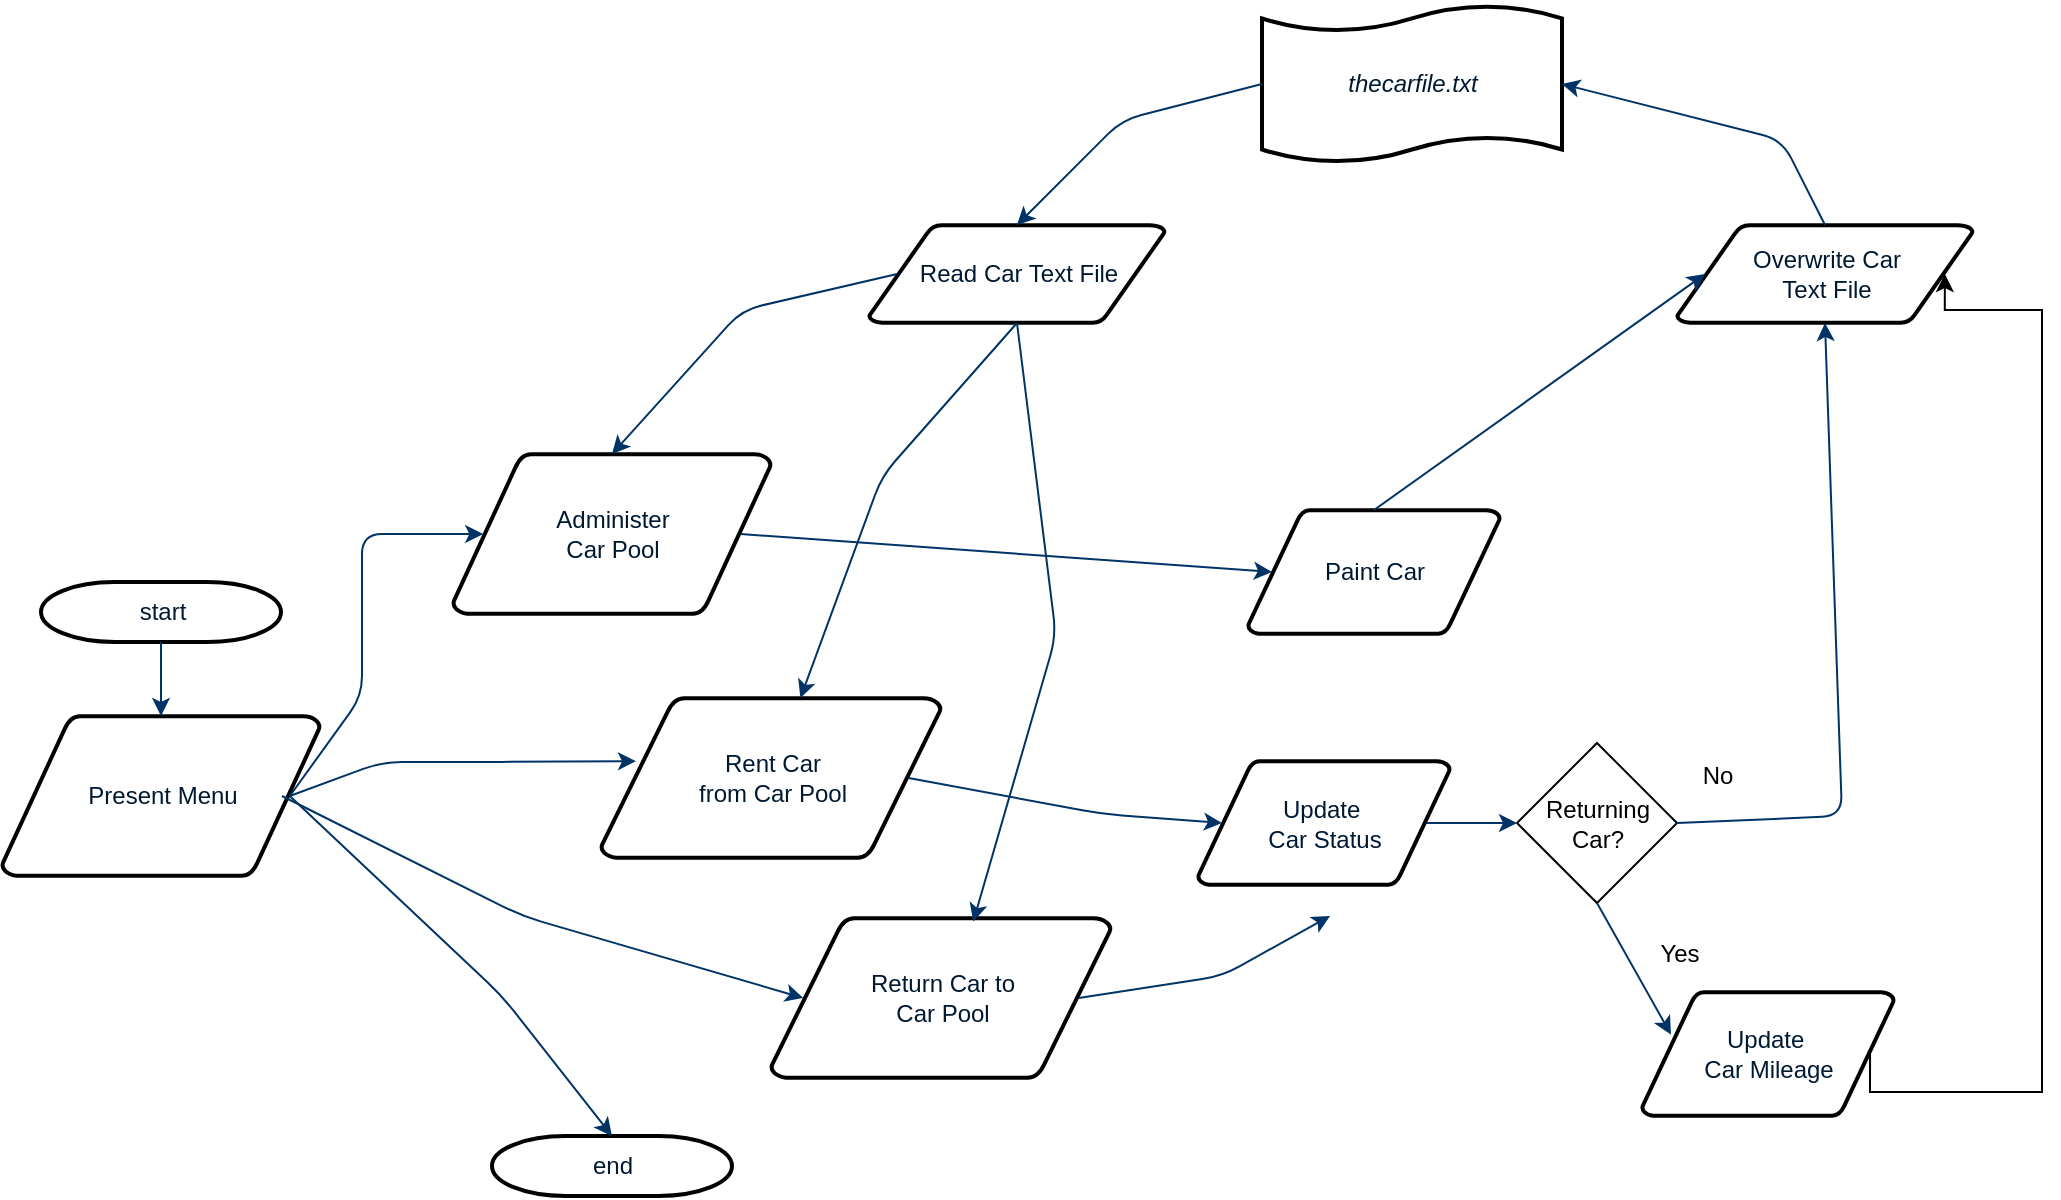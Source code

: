 <mxfile pages="1" version="11.2.8" type="github"><diagram id="6a731a19-8d31-9384-78a2-239565b7b9f0" name="Page-1"><mxGraphModel dx="1429" dy="681" grid="1" gridSize="10" guides="1" tooltips="1" connect="1" arrows="1" fold="1" page="1" pageScale="1" pageWidth="1169" pageHeight="827" background="#ffffff" math="0" shadow="0"><root><mxCell id="0"/><mxCell id="1" parent="0"/><mxCell id="2" value="start" style="shape=mxgraph.flowchart.terminator;fillColor=#FFFFFF;strokeColor=#000000;strokeWidth=2;gradientColor=none;gradientDirection=north;fontColor=#001933;fontStyle=0;html=1;" parent="1" vertex="1"><mxGeometry x="89.5" y="323" width="120" height="30" as="geometry"/></mxCell><mxCell id="4" value="Administer&lt;br&gt;Car Pool" style="shape=mxgraph.flowchart.data;fillColor=#FFFFFF;strokeColor=#000000;strokeWidth=2;gradientColor=none;gradientDirection=north;fontColor=#001933;fontStyle=0;html=1;" parent="1" vertex="1"><mxGeometry x="295.5" y="259" width="159" height="80" as="geometry"/></mxCell><mxCell id="5" value="Present Menu" style="shape=mxgraph.flowchart.data;fillColor=#FFFFFF;strokeColor=#000000;strokeWidth=2;gradientColor=none;gradientDirection=north;fontColor=#001933;fontStyle=0;html=1;" parent="1" vertex="1"><mxGeometry x="70" y="390" width="159" height="80" as="geometry"/></mxCell><mxCell id="7" style="fontColor=#001933;fontStyle=1;strokeColor=#003366;strokeWidth=1;html=1;entryX=0.5;entryY=0;entryDx=0;entryDy=0;entryPerimeter=0;" parent="1" source="2" target="5" edge="1"><mxGeometry relative="1" as="geometry"><mxPoint x="135.5" y="278" as="targetPoint"/></mxGeometry></mxCell><mxCell id="9" style="fontColor=#001933;fontStyle=1;strokeColor=#003366;strokeWidth=1;html=1;entryX=0.095;entryY=0.5;entryDx=0;entryDy=0;entryPerimeter=0;exitX=0.905;exitY=0.5;exitDx=0;exitDy=0;exitPerimeter=0;" parent="1" source="5" target="4" edge="1"><mxGeometry relative="1" as="geometry"><mxPoint x="149.5" y="491" as="targetPoint"/><Array as="points"><mxPoint x="250" y="380"/><mxPoint x="250" y="299"/></Array></mxGeometry></mxCell><mxCell id="13" value="Rent Car&lt;br&gt;from Car Pool" style="shape=mxgraph.flowchart.data;fillColor=#FFFFFF;strokeColor=#000000;strokeWidth=2;gradientColor=none;gradientDirection=north;fontColor=#001933;fontStyle=0;html=1;" parent="1" vertex="1"><mxGeometry x="369.5" y="381" width="170" height="80" as="geometry"/></mxCell><mxCell id="51" value="&lt;i&gt;thecarfile.txt&lt;/i&gt;" style="shape=mxgraph.flowchart.paper_tape;fillColor=#FFFFFF;strokeColor=#000000;strokeWidth=2;gradientColor=none;gradientDirection=north;fontColor=#001933;fontStyle=0;html=1;" parent="1" vertex="1"><mxGeometry x="700" y="33.5" width="150" height="81" as="geometry"/></mxCell><mxCell id="K_0WH4i5EmC3qEr13GOs-52" value="Return Car to&lt;br&gt;Car Pool" style="shape=mxgraph.flowchart.data;fillColor=#FFFFFF;strokeColor=#000000;strokeWidth=2;gradientColor=none;gradientDirection=north;fontColor=#001933;fontStyle=0;html=1;" parent="1" vertex="1"><mxGeometry x="454.5" y="491" width="170" height="80" as="geometry"/></mxCell><mxCell id="K_0WH4i5EmC3qEr13GOs-53" value="end" style="shape=mxgraph.flowchart.terminator;fillColor=#FFFFFF;strokeColor=#000000;strokeWidth=2;gradientColor=none;gradientDirection=north;fontColor=#001933;fontStyle=0;html=1;" parent="1" vertex="1"><mxGeometry x="315" y="600" width="120" height="30" as="geometry"/></mxCell><mxCell id="K_0WH4i5EmC3qEr13GOs-56" value="Read Car Text File" style="shape=mxgraph.flowchart.data;fillColor=#FFFFFF;strokeColor=#000000;strokeWidth=2;gradientColor=none;gradientDirection=north;fontColor=#001933;fontStyle=0;html=1;" parent="1" vertex="1"><mxGeometry x="503.5" y="144.5" width="148" height="49" as="geometry"/></mxCell><mxCell id="K_0WH4i5EmC3qEr13GOs-57" value="Paint Car" style="shape=mxgraph.flowchart.data;fillColor=#FFFFFF;strokeColor=#000000;strokeWidth=2;gradientColor=none;gradientDirection=north;fontColor=#001933;fontStyle=0;html=1;" parent="1" vertex="1"><mxGeometry x="693" y="287" width="126" height="62" as="geometry"/></mxCell><mxCell id="K_0WH4i5EmC3qEr13GOs-58" value="Update&amp;nbsp;&lt;br&gt;Car Status" style="shape=mxgraph.flowchart.data;fillColor=#FFFFFF;strokeColor=#000000;strokeWidth=2;gradientColor=none;gradientDirection=north;fontColor=#001933;fontStyle=0;html=1;" parent="1" vertex="1"><mxGeometry x="668" y="412.5" width="126" height="62" as="geometry"/></mxCell><mxCell id="QUZaOhynlhH2RSnTmLNX-56" value="" style="edgeStyle=orthogonalEdgeStyle;rounded=0;orthogonalLoop=1;jettySize=auto;html=1;exitX=0.905;exitY=0.5;exitDx=0;exitDy=0;exitPerimeter=0;entryX=0.905;entryY=0.5;entryDx=0;entryDy=0;entryPerimeter=0;" edge="1" parent="1" source="K_0WH4i5EmC3qEr13GOs-64" target="K_0WH4i5EmC3qEr13GOs-65"><mxGeometry relative="1" as="geometry"><mxPoint x="1100" y="450" as="targetPoint"/><Array as="points"><mxPoint x="1090" y="578"/><mxPoint x="1090" y="187"/></Array></mxGeometry></mxCell><mxCell id="K_0WH4i5EmC3qEr13GOs-60" value="Yes" style="text;html=1;strokeColor=none;fillColor=none;align=center;verticalAlign=middle;whiteSpace=wrap;rounded=0;" parent="1" vertex="1"><mxGeometry x="874" y="492.5" width="70" height="33" as="geometry"/></mxCell><mxCell id="K_0WH4i5EmC3qEr13GOs-61" value="No" style="text;html=1;strokeColor=none;fillColor=none;align=center;verticalAlign=middle;whiteSpace=wrap;rounded=0;" parent="1" vertex="1"><mxGeometry x="892.5" y="403.5" width="70" height="33" as="geometry"/></mxCell><mxCell id="K_0WH4i5EmC3qEr13GOs-62" value="Returning Car?" style="rhombus;whiteSpace=wrap;html=1;" parent="1" vertex="1"><mxGeometry x="827.5" y="403.5" width="80" height="80" as="geometry"/></mxCell><mxCell id="K_0WH4i5EmC3qEr13GOs-64" value="Update&amp;nbsp;&lt;br&gt;Car Mileage" style="shape=mxgraph.flowchart.data;fillColor=#FFFFFF;strokeColor=#000000;strokeWidth=2;gradientColor=none;gradientDirection=north;fontColor=#001933;fontStyle=0;html=1;" parent="1" vertex="1"><mxGeometry x="890" y="528" width="126" height="62" as="geometry"/></mxCell><mxCell id="K_0WH4i5EmC3qEr13GOs-65" value="Overwrite Car &lt;br&gt;Text File" style="shape=mxgraph.flowchart.data;fillColor=#FFFFFF;strokeColor=#000000;strokeWidth=2;gradientColor=none;gradientDirection=north;fontColor=#001933;fontStyle=0;html=1;" parent="1" vertex="1"><mxGeometry x="907.5" y="144.5" width="148" height="49" as="geometry"/></mxCell><mxCell id="K_0WH4i5EmC3qEr13GOs-66" style="fontColor=#001933;fontStyle=1;strokeColor=#003366;strokeWidth=1;html=1;entryX=0.103;entryY=0.395;entryDx=0;entryDy=0;entryPerimeter=0;exitX=0.905;exitY=0.5;exitDx=0;exitDy=0;exitPerimeter=0;" parent="1" source="5" target="13" edge="1"><mxGeometry relative="1" as="geometry"><mxPoint x="320.605" y="309" as="targetPoint"/><mxPoint x="223.895" y="440" as="sourcePoint"/><Array as="points"><mxPoint x="260" y="413"/><mxPoint x="310" y="413"/></Array></mxGeometry></mxCell><mxCell id="K_0WH4i5EmC3qEr13GOs-67" style="fontColor=#001933;fontStyle=1;strokeColor=#003366;strokeWidth=1;html=1;entryX=0.095;entryY=0.5;entryDx=0;entryDy=0;entryPerimeter=0;" parent="1" target="K_0WH4i5EmC3qEr13GOs-52" edge="1"><mxGeometry relative="1" as="geometry"><mxPoint x="397.01" y="422.6" as="targetPoint"/><mxPoint x="210" y="430" as="sourcePoint"/><Array as="points"><mxPoint x="330" y="490"/></Array></mxGeometry></mxCell><mxCell id="K_0WH4i5EmC3qEr13GOs-68" style="fontColor=#001933;fontStyle=1;strokeColor=#003366;strokeWidth=1;html=1;entryX=0.5;entryY=0;entryDx=0;entryDy=0;entryPerimeter=0;exitX=0.905;exitY=0.5;exitDx=0;exitDy=0;exitPerimeter=0;" parent="1" source="5" target="K_0WH4i5EmC3qEr13GOs-53" edge="1"><mxGeometry relative="1" as="geometry"><mxPoint x="480.65" y="541" as="targetPoint"/><mxPoint x="220" y="440" as="sourcePoint"/><Array as="points"><mxPoint x="320" y="530"/></Array></mxGeometry></mxCell><mxCell id="K_0WH4i5EmC3qEr13GOs-69" style="fontColor=#001933;fontStyle=1;strokeColor=#003366;strokeWidth=1;html=1;entryX=0.095;entryY=0.5;entryDx=0;entryDy=0;entryPerimeter=0;exitX=0.905;exitY=0.5;exitDx=0;exitDy=0;exitPerimeter=0;" parent="1" source="4" target="K_0WH4i5EmC3qEr13GOs-57" edge="1"><mxGeometry relative="1" as="geometry"><mxPoint x="320.605" y="309" as="targetPoint"/><mxPoint x="223.895" y="440" as="sourcePoint"/><Array as="points"/></mxGeometry></mxCell><mxCell id="K_0WH4i5EmC3qEr13GOs-70" style="fontColor=#001933;fontStyle=1;strokeColor=#003366;strokeWidth=1;html=1;entryX=0.095;entryY=0.5;entryDx=0;entryDy=0;entryPerimeter=0;exitX=0.905;exitY=0.5;exitDx=0;exitDy=0;exitPerimeter=0;" parent="1" source="13" target="K_0WH4i5EmC3qEr13GOs-58" edge="1"><mxGeometry relative="1" as="geometry"><mxPoint x="531.408" y="168.71" as="targetPoint"/><mxPoint x="385" y="269" as="sourcePoint"/><Array as="points"><mxPoint x="620" y="439"/></Array></mxGeometry></mxCell><mxCell id="QUZaOhynlhH2RSnTmLNX-52" style="fontColor=#001933;fontStyle=1;strokeColor=#003366;strokeWidth=1;html=1;exitX=0.905;exitY=0.5;exitDx=0;exitDy=0;exitPerimeter=0;" edge="1" parent="1" source="K_0WH4i5EmC3qEr13GOs-52"><mxGeometry relative="1" as="geometry"><mxPoint x="734" y="490" as="targetPoint"/><mxPoint x="552.35" y="449" as="sourcePoint"/><Array as="points"><mxPoint x="680" y="520"/></Array></mxGeometry></mxCell><mxCell id="QUZaOhynlhH2RSnTmLNX-53" style="fontColor=#001933;fontStyle=1;strokeColor=#003366;strokeWidth=1;html=1;exitX=0.905;exitY=0.5;exitDx=0;exitDy=0;exitPerimeter=0;entryX=0;entryY=0.5;entryDx=0;entryDy=0;" edge="1" parent="1" source="K_0WH4i5EmC3qEr13GOs-58" target="K_0WH4i5EmC3qEr13GOs-62"><mxGeometry relative="1" as="geometry"><mxPoint x="744" y="500" as="targetPoint"/><mxPoint x="637.35" y="559" as="sourcePoint"/><Array as="points"/></mxGeometry></mxCell><mxCell id="QUZaOhynlhH2RSnTmLNX-54" style="fontColor=#001933;fontStyle=1;strokeColor=#003366;strokeWidth=1;html=1;exitX=1;exitY=0.5;exitDx=0;exitDy=0;entryX=0.5;entryY=1;entryDx=0;entryDy=0;entryPerimeter=0;" edge="1" parent="1" source="K_0WH4i5EmC3qEr13GOs-62" target="K_0WH4i5EmC3qEr13GOs-65"><mxGeometry relative="1" as="geometry"><mxPoint x="856.5" y="471.5" as="targetPoint"/><mxPoint x="811.03" y="471.5" as="sourcePoint"/><Array as="points"><mxPoint x="990" y="440"/></Array></mxGeometry></mxCell><mxCell id="QUZaOhynlhH2RSnTmLNX-57" style="fontColor=#001933;fontStyle=1;strokeColor=#003366;strokeWidth=1;html=1;exitX=0.5;exitY=1;exitDx=0;exitDy=0;entryX=0.115;entryY=0.343;entryDx=0;entryDy=0;entryPerimeter=0;" edge="1" parent="1" source="K_0WH4i5EmC3qEr13GOs-62" target="K_0WH4i5EmC3qEr13GOs-64"><mxGeometry relative="1" as="geometry"><mxPoint x="856.5" y="471.5" as="targetPoint"/><mxPoint x="811.03" y="471.5" as="sourcePoint"/><Array as="points"/></mxGeometry></mxCell><mxCell id="QUZaOhynlhH2RSnTmLNX-58" style="fontColor=#001933;fontStyle=1;strokeColor=#003366;strokeWidth=1;html=1;exitX=0;exitY=0.5;exitDx=0;exitDy=0;entryX=0.5;entryY=0;entryDx=0;entryDy=0;entryPerimeter=0;exitPerimeter=0;" edge="1" parent="1" source="51" target="K_0WH4i5EmC3qEr13GOs-56"><mxGeometry relative="1" as="geometry"><mxPoint x="1010.5" y="221.5" as="targetPoint"/><mxPoint x="936.5" y="471.5" as="sourcePoint"/><Array as="points"><mxPoint x="630" y="92"/></Array></mxGeometry></mxCell><mxCell id="QUZaOhynlhH2RSnTmLNX-59" style="fontColor=#001933;fontStyle=1;strokeColor=#003366;strokeWidth=1;html=1;exitX=0.5;exitY=0;exitDx=0;exitDy=0;entryX=1;entryY=0.5;entryDx=0;entryDy=0;entryPerimeter=0;exitPerimeter=0;" edge="1" parent="1" source="K_0WH4i5EmC3qEr13GOs-65" target="51"><mxGeometry relative="1" as="geometry"><mxPoint x="606.5" y="172.5" as="targetPoint"/><mxPoint x="729" y="102" as="sourcePoint"/><Array as="points"><mxPoint x="960" y="102"/></Array></mxGeometry></mxCell><mxCell id="QUZaOhynlhH2RSnTmLNX-60" style="fontColor=#001933;fontStyle=1;strokeColor=#003366;strokeWidth=1;html=1;exitX=0.095;exitY=0.5;exitDx=0;exitDy=0;entryX=0.5;entryY=0;entryDx=0;entryDy=0;entryPerimeter=0;exitPerimeter=0;" edge="1" parent="1" source="K_0WH4i5EmC3qEr13GOs-56" target="4"><mxGeometry relative="1" as="geometry"><mxPoint x="606.5" y="172.5" as="targetPoint"/><mxPoint x="729" y="102" as="sourcePoint"/><Array as="points"><mxPoint x="440" y="187"/></Array></mxGeometry></mxCell><mxCell id="QUZaOhynlhH2RSnTmLNX-61" style="fontColor=#001933;fontStyle=1;strokeColor=#003366;strokeWidth=1;html=1;exitX=0.5;exitY=1;exitDx=0;exitDy=0;exitPerimeter=0;" edge="1" parent="1" source="K_0WH4i5EmC3qEr13GOs-56" target="13"><mxGeometry relative="1" as="geometry"><mxPoint x="404" y="287" as="targetPoint"/><mxPoint x="546.56" y="197" as="sourcePoint"/><Array as="points"><mxPoint x="510" y="270"/></Array></mxGeometry></mxCell><mxCell id="QUZaOhynlhH2RSnTmLNX-62" style="fontColor=#001933;fontStyle=1;strokeColor=#003366;strokeWidth=1;html=1;exitX=0.5;exitY=1;exitDx=0;exitDy=0;exitPerimeter=0;entryX=0.595;entryY=0.022;entryDx=0;entryDy=0;entryPerimeter=0;" edge="1" parent="1" source="K_0WH4i5EmC3qEr13GOs-56" target="K_0WH4i5EmC3qEr13GOs-52"><mxGeometry relative="1" as="geometry"><mxPoint x="492.139" y="409" as="targetPoint"/><mxPoint x="606.5" y="221.5" as="sourcePoint"/><Array as="points"><mxPoint x="597" y="350"/></Array></mxGeometry></mxCell><mxCell id="QUZaOhynlhH2RSnTmLNX-63" style="fontColor=#001933;fontStyle=1;strokeColor=#003366;strokeWidth=1;html=1;entryX=0.095;entryY=0.5;entryDx=0;entryDy=0;entryPerimeter=0;exitX=0.5;exitY=0;exitDx=0;exitDy=0;exitPerimeter=0;" edge="1" parent="1" source="K_0WH4i5EmC3qEr13GOs-57" target="K_0WH4i5EmC3qEr13GOs-65"><mxGeometry relative="1" as="geometry"><mxPoint x="714.97" y="328" as="targetPoint"/><mxPoint x="468.395" y="327" as="sourcePoint"/><Array as="points"/></mxGeometry></mxCell></root></mxGraphModel></diagram></mxfile>